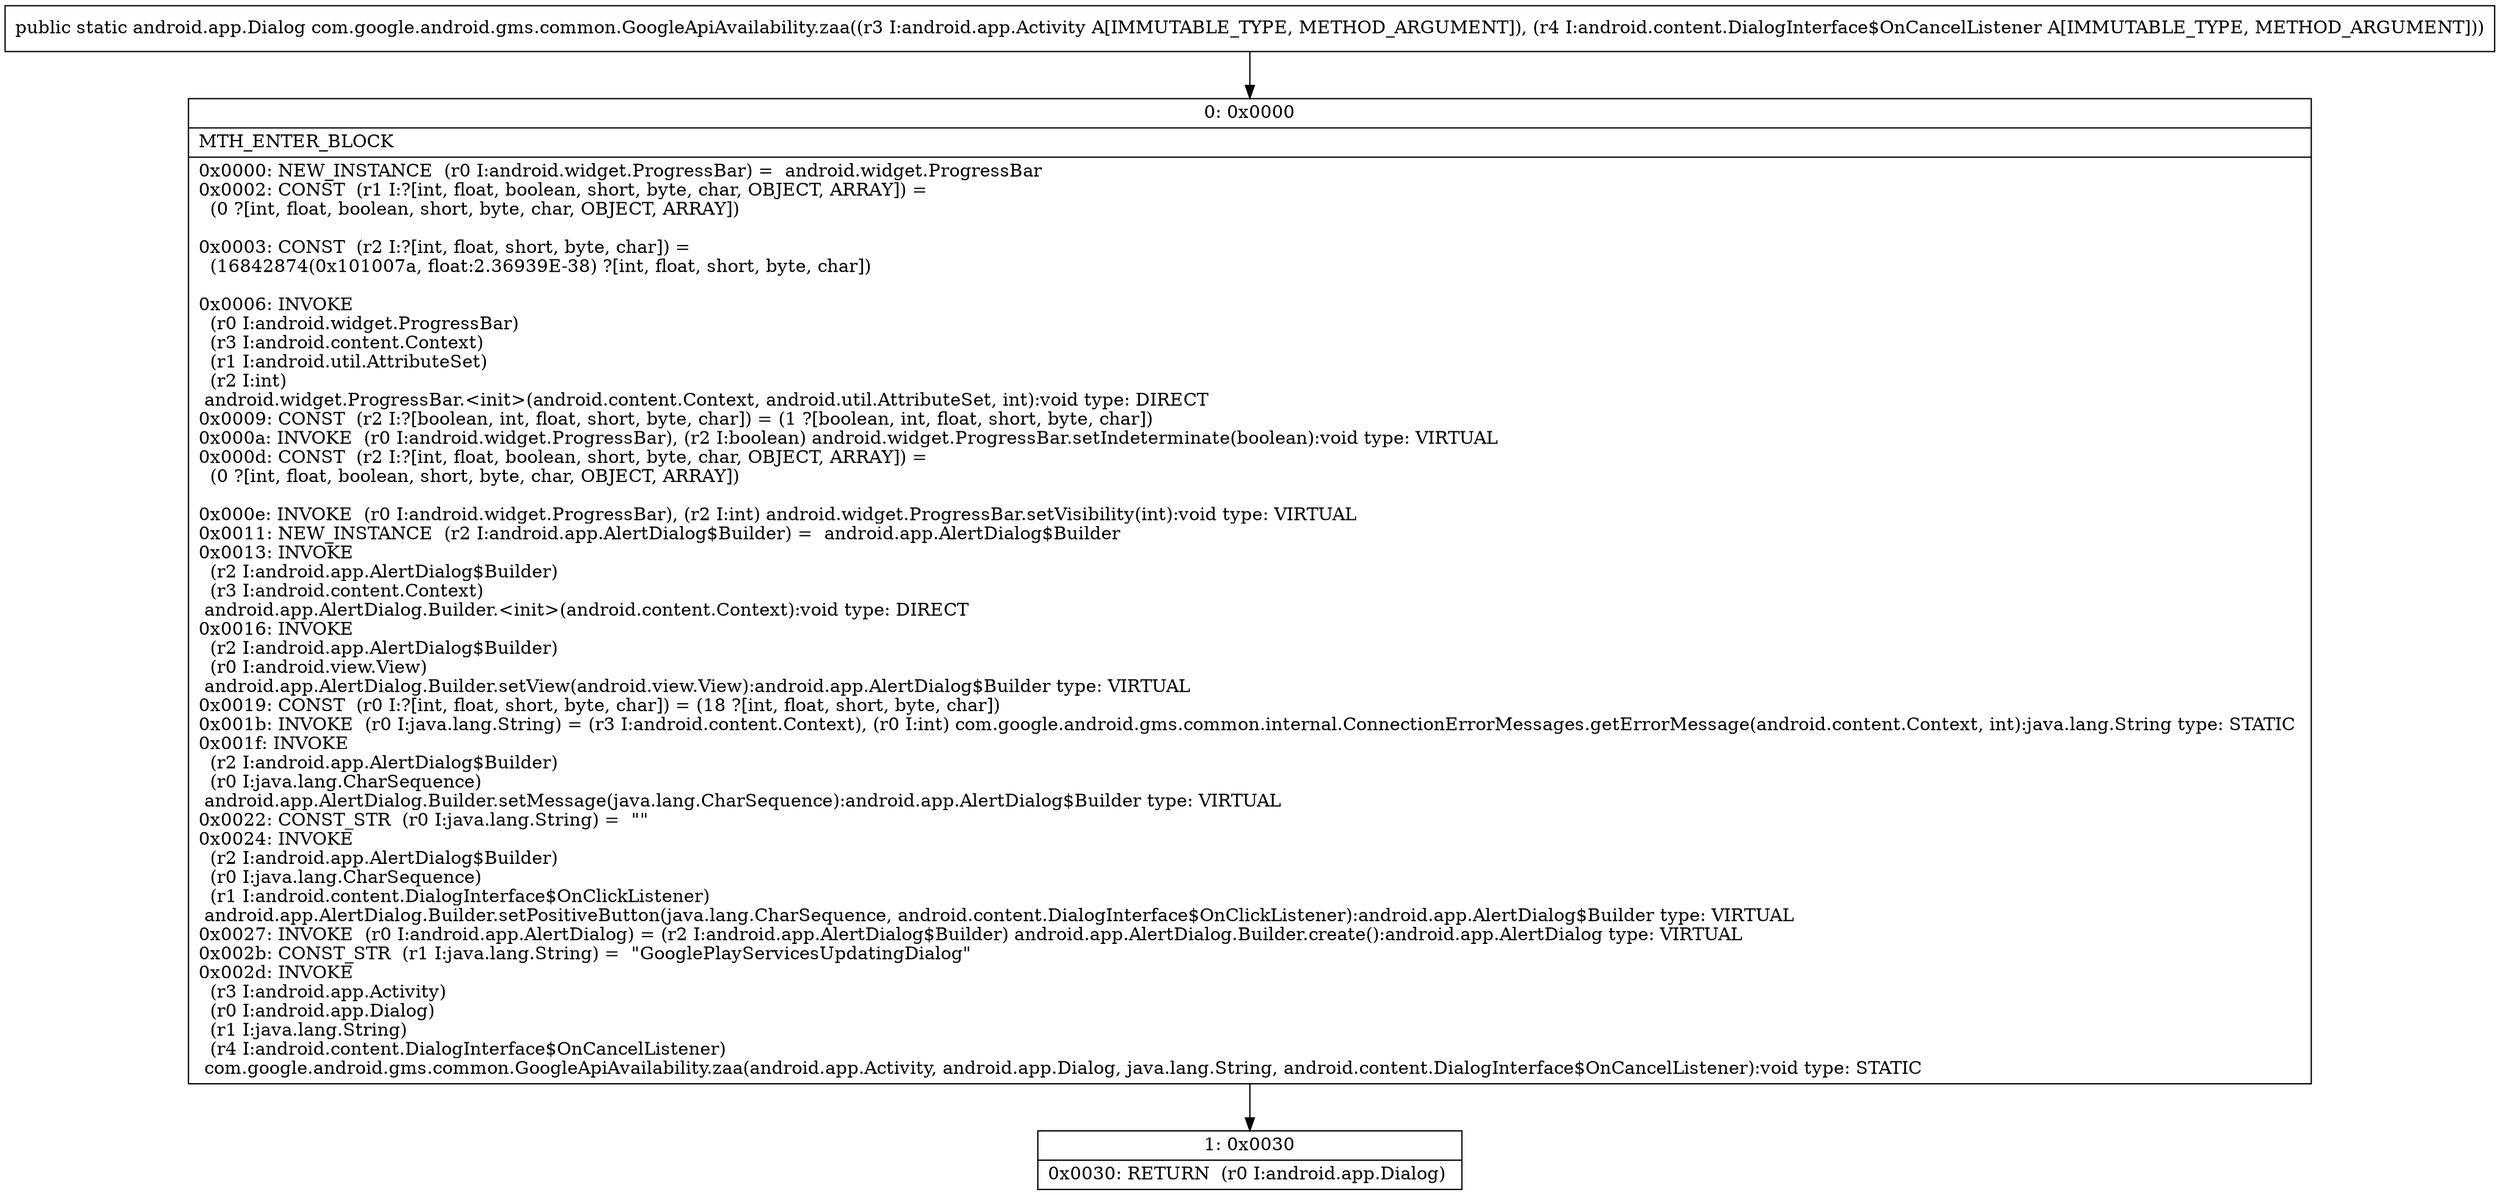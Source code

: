 digraph "CFG forcom.google.android.gms.common.GoogleApiAvailability.zaa(Landroid\/app\/Activity;Landroid\/content\/DialogInterface$OnCancelListener;)Landroid\/app\/Dialog;" {
Node_0 [shape=record,label="{0\:\ 0x0000|MTH_ENTER_BLOCK\l|0x0000: NEW_INSTANCE  (r0 I:android.widget.ProgressBar) =  android.widget.ProgressBar \l0x0002: CONST  (r1 I:?[int, float, boolean, short, byte, char, OBJECT, ARRAY]) = \l  (0 ?[int, float, boolean, short, byte, char, OBJECT, ARRAY])\l \l0x0003: CONST  (r2 I:?[int, float, short, byte, char]) = \l  (16842874(0x101007a, float:2.36939E\-38) ?[int, float, short, byte, char])\l \l0x0006: INVOKE  \l  (r0 I:android.widget.ProgressBar)\l  (r3 I:android.content.Context)\l  (r1 I:android.util.AttributeSet)\l  (r2 I:int)\l android.widget.ProgressBar.\<init\>(android.content.Context, android.util.AttributeSet, int):void type: DIRECT \l0x0009: CONST  (r2 I:?[boolean, int, float, short, byte, char]) = (1 ?[boolean, int, float, short, byte, char]) \l0x000a: INVOKE  (r0 I:android.widget.ProgressBar), (r2 I:boolean) android.widget.ProgressBar.setIndeterminate(boolean):void type: VIRTUAL \l0x000d: CONST  (r2 I:?[int, float, boolean, short, byte, char, OBJECT, ARRAY]) = \l  (0 ?[int, float, boolean, short, byte, char, OBJECT, ARRAY])\l \l0x000e: INVOKE  (r0 I:android.widget.ProgressBar), (r2 I:int) android.widget.ProgressBar.setVisibility(int):void type: VIRTUAL \l0x0011: NEW_INSTANCE  (r2 I:android.app.AlertDialog$Builder) =  android.app.AlertDialog$Builder \l0x0013: INVOKE  \l  (r2 I:android.app.AlertDialog$Builder)\l  (r3 I:android.content.Context)\l android.app.AlertDialog.Builder.\<init\>(android.content.Context):void type: DIRECT \l0x0016: INVOKE  \l  (r2 I:android.app.AlertDialog$Builder)\l  (r0 I:android.view.View)\l android.app.AlertDialog.Builder.setView(android.view.View):android.app.AlertDialog$Builder type: VIRTUAL \l0x0019: CONST  (r0 I:?[int, float, short, byte, char]) = (18 ?[int, float, short, byte, char]) \l0x001b: INVOKE  (r0 I:java.lang.String) = (r3 I:android.content.Context), (r0 I:int) com.google.android.gms.common.internal.ConnectionErrorMessages.getErrorMessage(android.content.Context, int):java.lang.String type: STATIC \l0x001f: INVOKE  \l  (r2 I:android.app.AlertDialog$Builder)\l  (r0 I:java.lang.CharSequence)\l android.app.AlertDialog.Builder.setMessage(java.lang.CharSequence):android.app.AlertDialog$Builder type: VIRTUAL \l0x0022: CONST_STR  (r0 I:java.lang.String) =  \"\" \l0x0024: INVOKE  \l  (r2 I:android.app.AlertDialog$Builder)\l  (r0 I:java.lang.CharSequence)\l  (r1 I:android.content.DialogInterface$OnClickListener)\l android.app.AlertDialog.Builder.setPositiveButton(java.lang.CharSequence, android.content.DialogInterface$OnClickListener):android.app.AlertDialog$Builder type: VIRTUAL \l0x0027: INVOKE  (r0 I:android.app.AlertDialog) = (r2 I:android.app.AlertDialog$Builder) android.app.AlertDialog.Builder.create():android.app.AlertDialog type: VIRTUAL \l0x002b: CONST_STR  (r1 I:java.lang.String) =  \"GooglePlayServicesUpdatingDialog\" \l0x002d: INVOKE  \l  (r3 I:android.app.Activity)\l  (r0 I:android.app.Dialog)\l  (r1 I:java.lang.String)\l  (r4 I:android.content.DialogInterface$OnCancelListener)\l com.google.android.gms.common.GoogleApiAvailability.zaa(android.app.Activity, android.app.Dialog, java.lang.String, android.content.DialogInterface$OnCancelListener):void type: STATIC \l}"];
Node_1 [shape=record,label="{1\:\ 0x0030|0x0030: RETURN  (r0 I:android.app.Dialog) \l}"];
MethodNode[shape=record,label="{public static android.app.Dialog com.google.android.gms.common.GoogleApiAvailability.zaa((r3 I:android.app.Activity A[IMMUTABLE_TYPE, METHOD_ARGUMENT]), (r4 I:android.content.DialogInterface$OnCancelListener A[IMMUTABLE_TYPE, METHOD_ARGUMENT])) }"];
MethodNode -> Node_0;
Node_0 -> Node_1;
}

